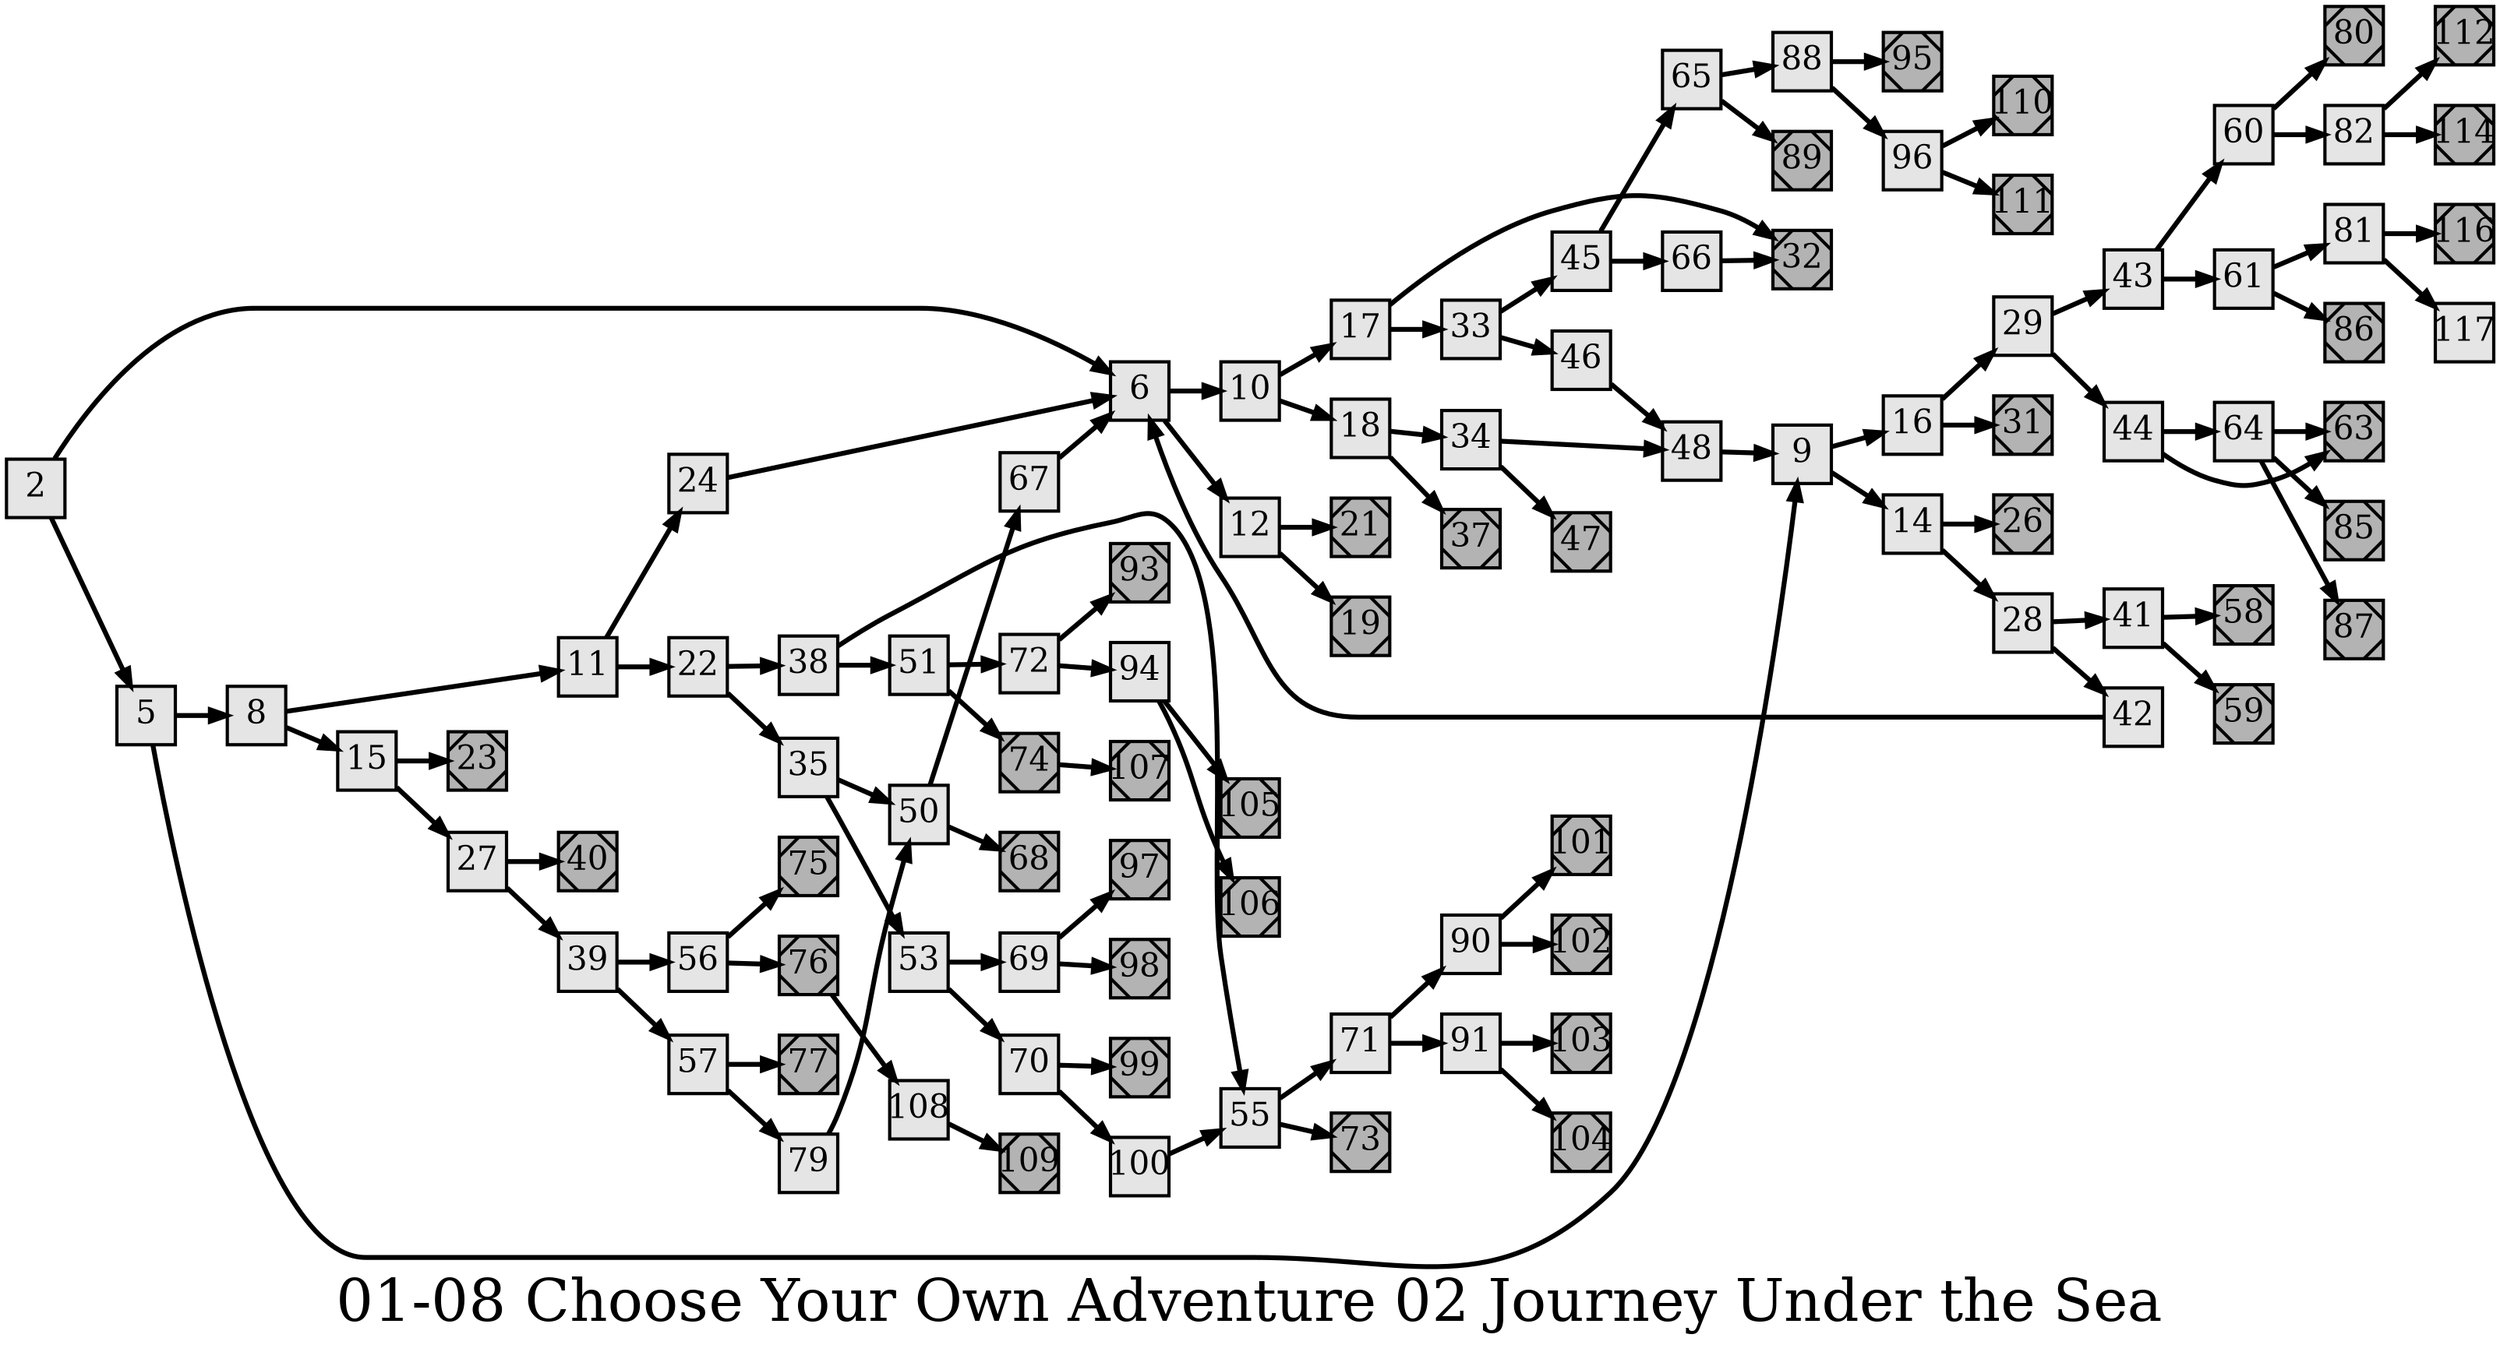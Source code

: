 digraph g{
  graph [ label="01-08 Choose Your Own Adventure 02 Journey Under the Sea" rankdir=LR, ordering=out, fontsize=36, nodesep="0.35", ranksep="0.45"];
  node  [shape=rect, penwidth=2, fontsize=20, style=filled, fillcolor=grey90, margin="0,0", labelfloat=true, regular=true, fixedsize=true];
  edge  [labelfloat=true, penwidth=3, fontsize=12];
  // ---;
  // group  : Katz;
  // id     : 01-08;
  // gbid   : 163;
  // series : CYOA;
  // title  : Journey Under the Sea;
  // author : R.A. Montgomery;
  // credit:;
  // - name : Juliet Way-Henthorn;
  // role : encoder;
  // date : 2017-11-17;
  // - name : Jeremy Douglass;
  // role : editor;
  // date : 2017-04-28;
  // render:;
  // - name   : small;
  // styles : gvStyles-small.txt;
  // engine : dot;
  // comment: >;
  
  // ---;
  
  // From | To | Label;
  
  2 -> 6;
  2 -> 5;
  5 -> 8;
  5 -> 9;
  6 -> 10;
  6 -> 12;
  8 -> 11;
  8 -> 15;
  9 -> 16;
  9 -> 14;
  10 -> 17;
  10 -> 18;
  11 -> 24;
  11 -> 22;
  12 -> 21;
  12 -> 19;
  14 -> 26;
  14 -> 28;
  15 -> 23;
  15 -> 27;
  16 -> 29;
  16 -> 31;
  17 -> 32;
  17 -> 33;
  18 -> 34;
  18 -> 37;
  19	[ xlabel="E", shape=Msquare, fontsize=20, fillcolor=grey70, xlabel="" ];
  21	[ xlabel="E", shape=Msquare, fontsize=20, fillcolor=grey70, xlabel="" ];
  22 -> 38;
  22 -> 35;
  23	[ xlabel="E", shape=Msquare, fontsize=20, fillcolor=grey70, xlabel="" ];
  24 -> 6;
  26	[ xlabel="E", shape=Msquare, fontsize=20, fillcolor=grey70, xlabel="" ];
  27 -> 39;
  27 -> 40;
  28 -> 41;
  28 -> 42;
  29 -> 43;
  29 -> 44;
  31	[ xlabel="E", shape=Msquare, fontsize=20, fillcolor=grey70, xlabel="" ];
  32	[ xlabel="E", shape=Msquare, fontsize=20, fillcolor=grey70, xlabel="" ];
  33 -> 45;
  33 -> 46;
  34 -> 48;
  34 -> 47;
  35 -> 50;
  35 -> 53;
  37	[ xlabel="E", shape=Msquare, fontsize=20, fillcolor=grey70, xlabel="" ];
  38 -> 55;
  38 -> 51;
  39 -> 56;
  39 -> 57;
  40	[ xlabel="E", shape=Msquare, fontsize=20, fillcolor=grey70, xlabel="" ];
  41 -> 58;
  41 -> 59;
  42 -> 6;
  43 -> 60;
  43 -> 61;
  44 -> 64;
  44 -> 63;
  45 -> 65;
  45 -> 66;
  46 -> 48;
  47	[ xlabel="E", shape=Msquare, fontsize=20, fillcolor=grey70, xlabel="" ];
  48 -> 9;
  50 -> 67;
  50 -> 68;
  51 -> 72;
  51 -> 74;
  53 -> 69;
  53 -> 70;
  55 -> 71;
  55 -> 73;
  56 -> 75;
  56 -> 76;
  57 -> 77;
  57 -> 79;
  58	[ xlabel="E", shape=Msquare, fontsize=20, fillcolor=grey70, xlabel="" ];
  59	[ xlabel="E", shape=Msquare, fontsize=20, fillcolor=grey70, xlabel="" ];
  60 -> 80;
  60 -> 82;
  61 -> 81;
  61 -> 86;
  63	[ xlabel="E", shape=Msquare, fontsize=20, fillcolor=grey70, xlabel="" ];
  64 -> 63;
  64 -> 85;
  64 -> 87;
  65 -> 88;
  65 -> 89;
  66 -> 32;
  67 -> 6;
  68	[ xlabel="E", shape=Msquare, fontsize=20, fillcolor=grey70, xlabel="" ];
  69 -> 97;
  69 -> 98;
  70 -> 99;
  70 -> 100;
  71 -> 90;
  71 -> 91;
  72 -> 93;
  72 -> 94;
  73	[ xlabel="E", shape=Msquare, fontsize=20, fillcolor=grey70, xlabel="" ];
  74	[ xlabel="E", shape=Msquare, fontsize=20, fillcolor=grey70, xlabel="" ];
  74 -> 107;
  75;	// ALTERNATE ENDING
  75	[ xlabel="E", shape=Msquare, fontsize=20, fillcolor=grey70, xlabel="" ];
  76	[ xlabel="E", shape=Msquare, fontsize=20, fillcolor=grey70, xlabel="" ];
  76 -> 108;	// ALTERNATE ENDING
  77	[ xlabel="E", shape=Msquare, fontsize=20, fillcolor=grey70, xlabel="" ];
  79 -> 50;
  80	[ xlabel="E", shape=Msquare, fontsize=20, fillcolor=grey70, xlabel="" ];
  81 -> 116;
  81 -> 117;
  82 -> 112;
  82 -> 114;
  85	[ xlabel="E", shape=Msquare, fontsize=20, fillcolor=grey70, xlabel="" ];
  86	[ xlabel="E", shape=Msquare, fontsize=20, fillcolor=grey70, xlabel="" ];
  87	[ xlabel="E", shape=Msquare, fontsize=20, fillcolor=grey70, xlabel="" ];
  88 -> 95;
  88 -> 96;
  89	[ xlabel="E", shape=Msquare, fontsize=20, fillcolor=grey70, xlabel="" ];
  90 -> 101;
  90 -> 102;
  91 -> 103;
  91 -> 104;
  93	[ xlabel="E", shape=Msquare, fontsize=20, fillcolor=grey70, xlabel="" ];
  94 -> 105;
  94 -> 106;
  95	[ xlabel="E", shape=Msquare, fontsize=20, fillcolor=grey70, xlabel="" ];
  96 -> 110;
  96 -> 111;
  97	[ xlabel="E", shape=Msquare, fontsize=20, fillcolor=grey70, xlabel="" ];
  98	[ xlabel="E", shape=Msquare, fontsize=20, fillcolor=grey70, xlabel="" ];
  99	[ xlabel="E", shape=Msquare, fontsize=20, fillcolor=grey70, xlabel="" ];
  100 -> 55;
  101	[ xlabel="E", shape=Msquare, fontsize=20, fillcolor=grey70, xlabel="" ];
  102	[ xlabel="E", shape=Msquare, fontsize=20, fillcolor=grey70, xlabel="" ];
  103	[ xlabel="E", shape=Msquare, fontsize=20, fillcolor=grey70, xlabel="" ];
  104	[ xlabel="E", shape=Msquare, fontsize=20, fillcolor=grey70, xlabel="" ];
  105	[ xlabel="E", shape=Msquare, fontsize=20, fillcolor=grey70, xlabel="" ];
  106	[ xlabel="E", shape=Msquare, fontsize=20, fillcolor=grey70, xlabel="" ];
  107	[ xlabel="E", shape=Msquare, fontsize=20, fillcolor=grey70, xlabel="" ];
  108 -> 109;
  109	[ xlabel="E", shape=Msquare, fontsize=20, fillcolor=grey70, xlabel="" ];
  110	[ xlabel="E", shape=Msquare, fontsize=20, fillcolor=grey70, xlabel="" ];
  111	[ xlabel="E", shape=Msquare, fontsize=20, fillcolor=grey70, xlabel="" ];
  112	[ xlabel="E", shape=Msquare, fontsize=20, fillcolor=grey70, xlabel="" ];
  114	[ xlabel="E", shape=Msquare, fontsize=20, fillcolor=grey70, xlabel="" ];
  116	[ xlabel="E", shape=Msquare, fontsize=20, fillcolor=grey70, xlabel="" ];
  116	[ xlabel="E", shape=Msquare, fontsize=20, fillcolor=grey70, xlabel="" ];
}

